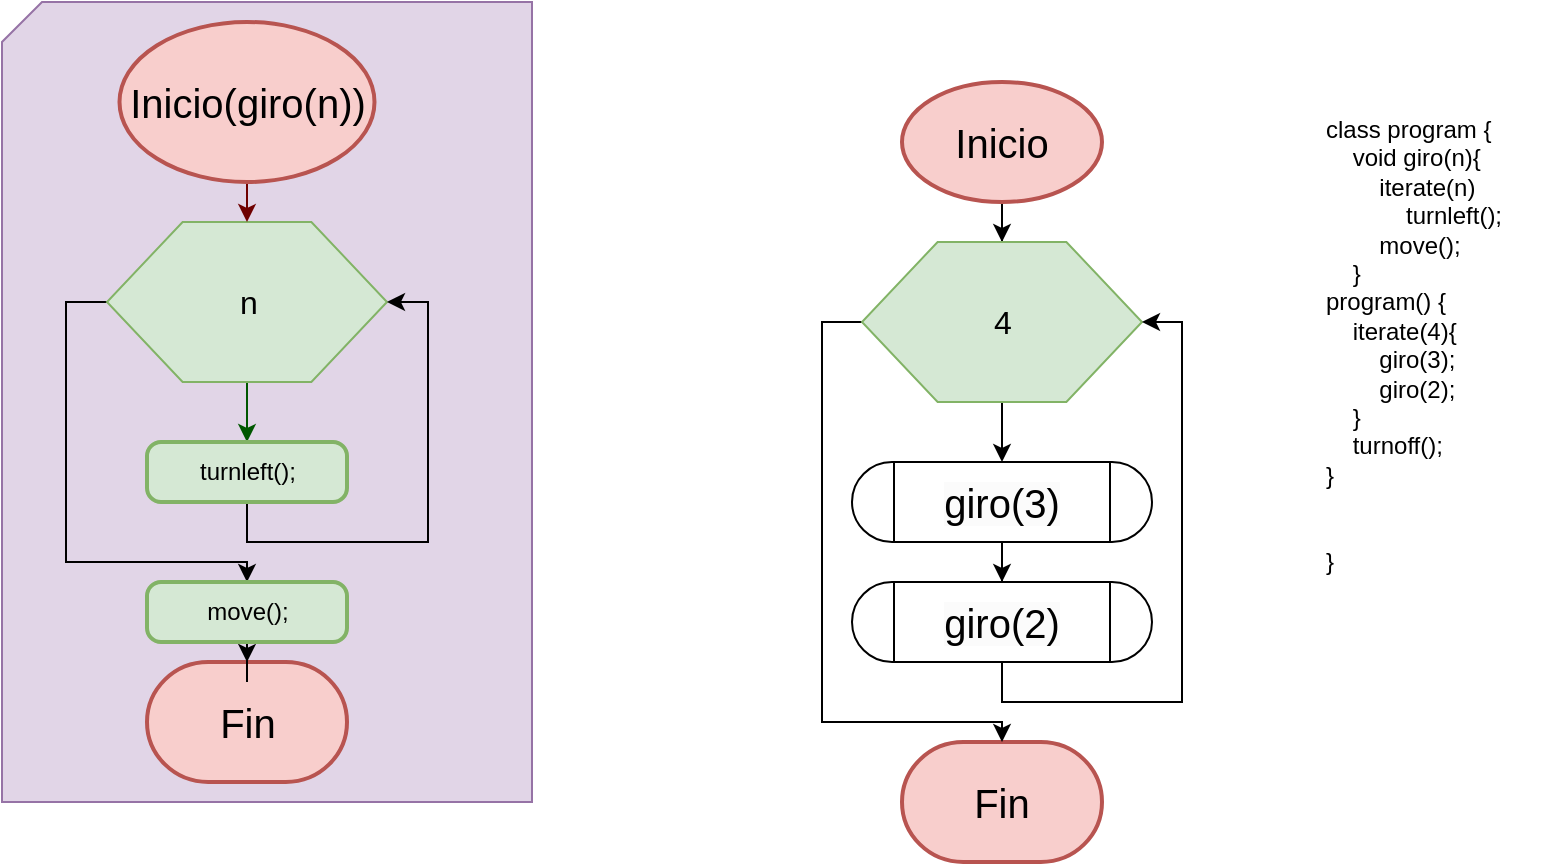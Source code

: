 <mxfile version="22.1.8" type="github">
  <diagram name="Página-1" id="9alcYB1nHGEDjvQ7U3ge">
    <mxGraphModel dx="880" dy="1647" grid="1" gridSize="10" guides="1" tooltips="1" connect="1" arrows="1" fold="1" page="1" pageScale="1" pageWidth="827" pageHeight="1169" math="0" shadow="0">
      <root>
        <mxCell id="0" />
        <mxCell id="1" parent="0" />
        <mxCell id="-_7lDzmUn1rZop3MQa7E-2" value="" style="verticalLabelPosition=bottom;verticalAlign=top;html=1;shape=card;whiteSpace=wrap;size=20;arcSize=12;fillColor=#e1d5e7;strokeColor=#9673a6;" parent="1" vertex="1">
          <mxGeometry x="90" y="-460" width="265" height="400" as="geometry" />
        </mxCell>
        <mxCell id="-_7lDzmUn1rZop3MQa7E-57" style="edgeStyle=orthogonalEdgeStyle;rounded=0;orthogonalLoop=1;jettySize=auto;html=1;exitX=0.5;exitY=1;exitDx=0;exitDy=0;exitPerimeter=0;" parent="1" source="-_7lDzmUn1rZop3MQa7E-4" target="-_7lDzmUn1rZop3MQa7E-47" edge="1">
          <mxGeometry relative="1" as="geometry" />
        </mxCell>
        <mxCell id="-_7lDzmUn1rZop3MQa7E-4" value="&lt;font style=&quot;font-size: 20px;&quot;&gt;Inicio&lt;/font&gt;" style="strokeWidth=2;html=1;shape=mxgraph.flowchart.start_1;whiteSpace=wrap;fillColor=#f8cecc;strokeColor=#b85450;" parent="1" vertex="1">
          <mxGeometry x="540" y="-420" width="100" height="60" as="geometry" />
        </mxCell>
        <mxCell id="-_7lDzmUn1rZop3MQa7E-5" value="&lt;font style=&quot;font-size: 20px;&quot;&gt;Fin&lt;/font&gt;" style="strokeWidth=2;html=1;shape=mxgraph.flowchart.terminator;whiteSpace=wrap;fillColor=#f8cecc;strokeColor=#b85450;" parent="1" vertex="1">
          <mxGeometry x="540" y="-90" width="100" height="60" as="geometry" />
        </mxCell>
        <mxCell id="-_7lDzmUn1rZop3MQa7E-6" style="edgeStyle=orthogonalEdgeStyle;rounded=0;orthogonalLoop=1;jettySize=auto;html=1;fillColor=#008a00;strokeColor=#005700;" parent="1" source="-_7lDzmUn1rZop3MQa7E-7" target="-_7lDzmUn1rZop3MQa7E-9" edge="1">
          <mxGeometry relative="1" as="geometry" />
        </mxCell>
        <mxCell id="-_7lDzmUn1rZop3MQa7E-64" style="edgeStyle=orthogonalEdgeStyle;rounded=0;orthogonalLoop=1;jettySize=auto;html=1;exitX=0;exitY=0.5;exitDx=0;exitDy=0;entryX=0.5;entryY=0;entryDx=0;entryDy=0;" parent="1" source="-_7lDzmUn1rZop3MQa7E-7" target="-_7lDzmUn1rZop3MQa7E-63" edge="1">
          <mxGeometry relative="1" as="geometry">
            <Array as="points">
              <mxPoint x="122" y="-310" />
              <mxPoint x="122" y="-180" />
              <mxPoint x="212" y="-180" />
            </Array>
          </mxGeometry>
        </mxCell>
        <mxCell id="-_7lDzmUn1rZop3MQa7E-7" value="n" style="verticalLabelPosition=middle;verticalAlign=middle;html=1;shape=hexagon;perimeter=hexagonPerimeter2;arcSize=6;size=0.27;labelPosition=center;align=center;fillColor=#d5e8d4;strokeColor=#82b366;fontSize=16;" parent="1" vertex="1">
          <mxGeometry x="142.5" y="-350" width="140" height="80" as="geometry" />
        </mxCell>
        <mxCell id="-_7lDzmUn1rZop3MQa7E-62" style="edgeStyle=orthogonalEdgeStyle;rounded=0;orthogonalLoop=1;jettySize=auto;html=1;exitX=0.5;exitY=1;exitDx=0;exitDy=0;entryX=1;entryY=0.5;entryDx=0;entryDy=0;" parent="1" source="-_7lDzmUn1rZop3MQa7E-9" target="-_7lDzmUn1rZop3MQa7E-7" edge="1">
          <mxGeometry relative="1" as="geometry">
            <Array as="points">
              <mxPoint x="213" y="-190" />
              <mxPoint x="303" y="-190" />
              <mxPoint x="303" y="-310" />
            </Array>
          </mxGeometry>
        </mxCell>
        <mxCell id="-_7lDzmUn1rZop3MQa7E-9" value="turnleft();" style="rounded=1;whiteSpace=wrap;html=1;absoluteArcSize=1;arcSize=14;strokeWidth=2;fillColor=#d5e8d4;strokeColor=#82b366;fontSize=12;" parent="1" vertex="1">
          <mxGeometry x="162.5" y="-240" width="100" height="30" as="geometry" />
        </mxCell>
        <mxCell id="-_7lDzmUn1rZop3MQa7E-12" style="edgeStyle=orthogonalEdgeStyle;rounded=0;orthogonalLoop=1;jettySize=auto;html=1;exitX=0.5;exitY=1;exitDx=0;exitDy=0;exitPerimeter=0;fillColor=#a20025;strokeColor=#6F0000;" parent="1" source="-_7lDzmUn1rZop3MQa7E-13" edge="1">
          <mxGeometry relative="1" as="geometry">
            <mxPoint x="212.5" y="-350" as="targetPoint" />
          </mxGeometry>
        </mxCell>
        <mxCell id="-_7lDzmUn1rZop3MQa7E-13" value="&lt;font style=&quot;font-size: 20px;&quot;&gt;Inicio(giro(n))&lt;/font&gt;" style="strokeWidth=2;html=1;shape=mxgraph.flowchart.start_1;whiteSpace=wrap;fillColor=#f8cecc;strokeColor=#b85450;" parent="1" vertex="1">
          <mxGeometry x="148.75" y="-450" width="127.5" height="80" as="geometry" />
        </mxCell>
        <mxCell id="-_7lDzmUn1rZop3MQa7E-14" value="&lt;font style=&quot;font-size: 20px;&quot;&gt;Fin&lt;/font&gt;" style="strokeWidth=2;html=1;shape=mxgraph.flowchart.terminator;whiteSpace=wrap;fillColor=#f8cecc;strokeColor=#b85450;" parent="1" vertex="1">
          <mxGeometry x="162.5" y="-130" width="100" height="60" as="geometry" />
        </mxCell>
        <mxCell id="-_7lDzmUn1rZop3MQa7E-50" style="edgeStyle=orthogonalEdgeStyle;rounded=0;orthogonalLoop=1;jettySize=auto;html=1;exitX=0.5;exitY=1;exitDx=0;exitDy=0;entryX=0.5;entryY=0;entryDx=0;entryDy=0;" parent="1" source="-_7lDzmUn1rZop3MQa7E-47" target="-_7lDzmUn1rZop3MQa7E-48" edge="1">
          <mxGeometry relative="1" as="geometry" />
        </mxCell>
        <mxCell id="-_7lDzmUn1rZop3MQa7E-56" style="edgeStyle=orthogonalEdgeStyle;rounded=0;orthogonalLoop=1;jettySize=auto;html=1;exitX=0;exitY=0.5;exitDx=0;exitDy=0;" parent="1" source="-_7lDzmUn1rZop3MQa7E-47" target="-_7lDzmUn1rZop3MQa7E-5" edge="1">
          <mxGeometry relative="1" as="geometry">
            <Array as="points">
              <mxPoint x="500" y="-300" />
              <mxPoint x="500" y="-100" />
              <mxPoint x="590" y="-100" />
            </Array>
          </mxGeometry>
        </mxCell>
        <mxCell id="-_7lDzmUn1rZop3MQa7E-47" value="4" style="verticalLabelPosition=middle;verticalAlign=middle;html=1;shape=hexagon;perimeter=hexagonPerimeter2;arcSize=6;size=0.27;labelPosition=center;align=center;fillColor=#d5e8d4;strokeColor=#82b366;fontSize=16;" parent="1" vertex="1">
          <mxGeometry x="520" y="-340" width="140" height="80" as="geometry" />
        </mxCell>
        <mxCell id="-_7lDzmUn1rZop3MQa7E-54" style="edgeStyle=orthogonalEdgeStyle;rounded=0;orthogonalLoop=1;jettySize=auto;html=1;exitX=0.5;exitY=1;exitDx=0;exitDy=0;" parent="1" source="-_7lDzmUn1rZop3MQa7E-48" target="-_7lDzmUn1rZop3MQa7E-49" edge="1">
          <mxGeometry relative="1" as="geometry" />
        </mxCell>
        <mxCell id="-_7lDzmUn1rZop3MQa7E-48" value="&lt;span style=&quot;color: rgb(0, 0, 0); font-family: Helvetica; font-size: 20px; font-style: normal; font-variant-ligatures: normal; font-variant-caps: normal; font-weight: 400; letter-spacing: normal; orphans: 2; text-align: center; text-indent: 0px; text-transform: none; widows: 2; word-spacing: 0px; -webkit-text-stroke-width: 0px; background-color: rgb(251, 251, 251); text-decoration-thickness: initial; text-decoration-style: initial; text-decoration-color: initial; float: none; display: inline !important;&quot;&gt;giro(3)&lt;/span&gt;" style="verticalLabelPosition=middle;verticalAlign=middle;html=1;shape=process;whiteSpace=wrap;rounded=1;size=0.14;arcSize=50;labelPosition=center;align=center;" parent="1" vertex="1">
          <mxGeometry x="515" y="-230" width="150" height="40" as="geometry" />
        </mxCell>
        <mxCell id="-_7lDzmUn1rZop3MQa7E-55" style="edgeStyle=orthogonalEdgeStyle;rounded=0;orthogonalLoop=1;jettySize=auto;html=1;exitX=0.5;exitY=1;exitDx=0;exitDy=0;entryX=1;entryY=0.5;entryDx=0;entryDy=0;" parent="1" source="-_7lDzmUn1rZop3MQa7E-49" target="-_7lDzmUn1rZop3MQa7E-47" edge="1">
          <mxGeometry relative="1" as="geometry">
            <Array as="points">
              <mxPoint x="590" y="-110" />
              <mxPoint x="680" y="-110" />
              <mxPoint x="680" y="-300" />
            </Array>
          </mxGeometry>
        </mxCell>
        <mxCell id="-_7lDzmUn1rZop3MQa7E-49" value="&lt;span style=&quot;color: rgb(0, 0, 0); font-family: Helvetica; font-size: 20px; font-style: normal; font-variant-ligatures: normal; font-variant-caps: normal; font-weight: 400; letter-spacing: normal; orphans: 2; text-align: center; text-indent: 0px; text-transform: none; widows: 2; word-spacing: 0px; -webkit-text-stroke-width: 0px; background-color: rgb(251, 251, 251); text-decoration-thickness: initial; text-decoration-style: initial; text-decoration-color: initial; float: none; display: inline !important;&quot;&gt;giro(2)&lt;/span&gt;" style="verticalLabelPosition=middle;verticalAlign=middle;html=1;shape=process;whiteSpace=wrap;rounded=1;size=0.14;arcSize=50;labelPosition=center;align=center;" parent="1" vertex="1">
          <mxGeometry x="515" y="-170" width="150" height="40" as="geometry" />
        </mxCell>
        <mxCell id="-_7lDzmUn1rZop3MQa7E-66" style="edgeStyle=orthogonalEdgeStyle;rounded=0;orthogonalLoop=1;jettySize=auto;html=1;exitX=0.5;exitY=1;exitDx=0;exitDy=0;" parent="1" source="-_7lDzmUn1rZop3MQa7E-63" target="-_7lDzmUn1rZop3MQa7E-14" edge="1">
          <mxGeometry relative="1" as="geometry" />
        </mxCell>
        <mxCell id="-_7lDzmUn1rZop3MQa7E-63" value="move();" style="rounded=1;whiteSpace=wrap;html=1;absoluteArcSize=1;arcSize=14;strokeWidth=2;fillColor=#d5e8d4;strokeColor=#82b366;fontSize=12;" parent="1" vertex="1">
          <mxGeometry x="162.5" y="-170" width="100" height="30" as="geometry" />
        </mxCell>
        <mxCell id="lkEG_apzwZ9i4G3PH18q-1" value="class program {&#xa;    void giro(n){&#xa;        iterate(n)&#xa;            turnleft();&#xa;        move();&#xa;    }&#xa;program() {&#xa;    iterate(4){&#xa;        giro(3);&#xa;        giro(2);&#xa;    }&#xa;    turnoff();&#xa;}&#xa;&#xa;&#xa;}" style="text;whiteSpace=wrap;" vertex="1" parent="1">
          <mxGeometry x="750" y="-410" width="120" height="250" as="geometry" />
        </mxCell>
      </root>
    </mxGraphModel>
  </diagram>
</mxfile>
